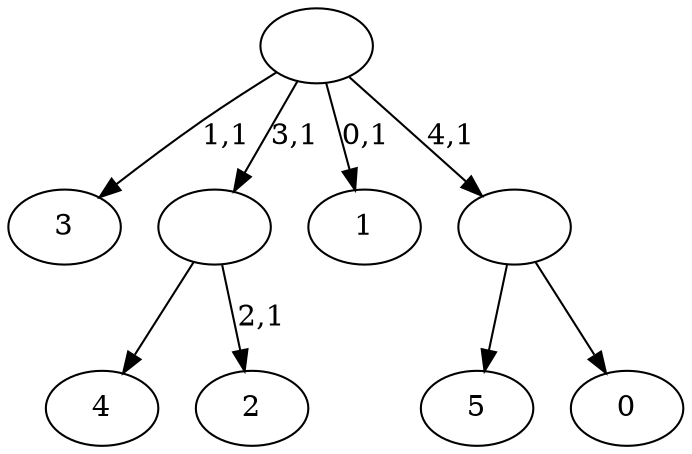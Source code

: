digraph T {
	11 [label="5"]
	10 [label="4"]
	9 [label="3"]
	7 [label="2"]
	5 [label=""]
	4 [label="1"]
	2 [label="0"]
	1 [label=""]
	0 [label=""]
	5 -> 7 [label="2,1"]
	5 -> 10 [label=""]
	1 -> 11 [label=""]
	1 -> 2 [label=""]
	0 -> 4 [label="0,1"]
	0 -> 9 [label="1,1"]
	0 -> 5 [label="3,1"]
	0 -> 1 [label="4,1"]
}
